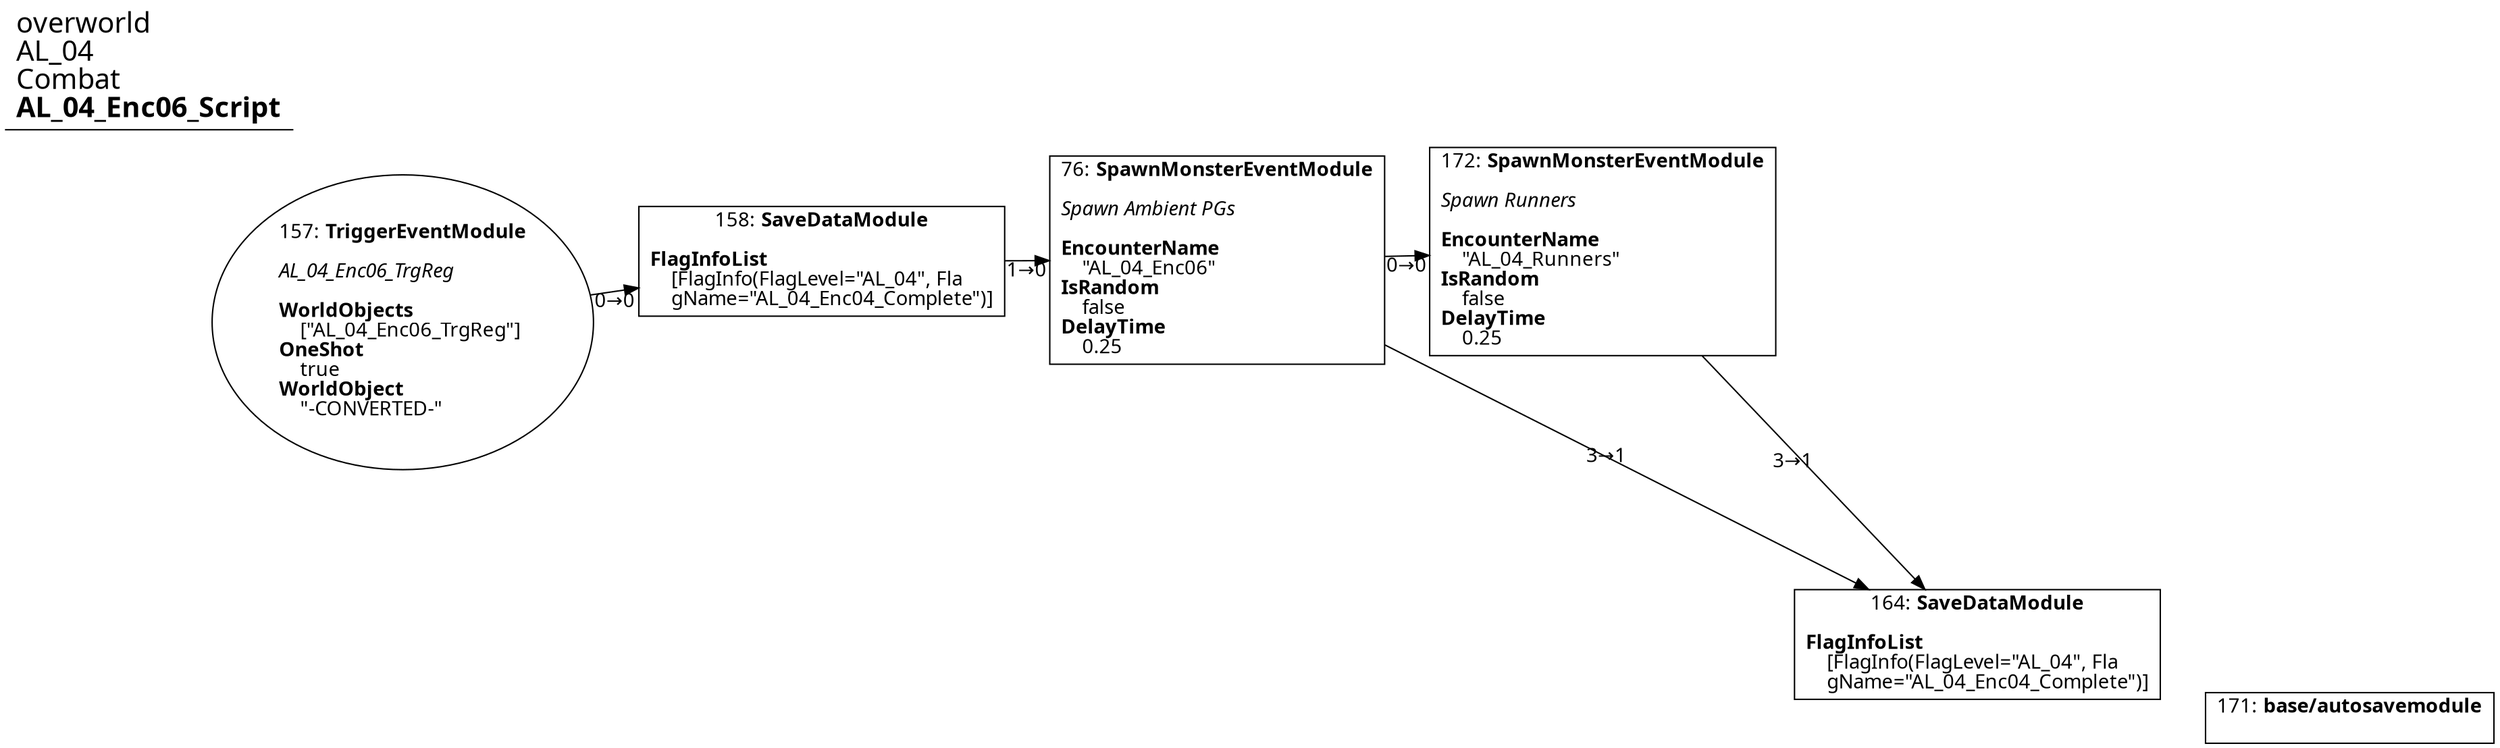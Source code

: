 digraph {
    layout = fdp;
    overlap = prism;
    sep = "+16";
    splines = spline;

    node [ shape = box ];

    graph [ fontname = "Segoe UI" ];
    node [ fontname = "Segoe UI" ];
    edge [ fontname = "Segoe UI" ];

    76 [ label = <76: <b>SpawnMonsterEventModule</b><br/><br/><i>Spawn Ambient PGs<br align="left"/></i><br align="left"/><b>EncounterName</b><br align="left"/>    &quot;AL_04_Enc06&quot;<br align="left"/><b>IsRandom</b><br align="left"/>    false<br align="left"/><b>DelayTime</b><br align="left"/>    0.25<br align="left"/>> ];
    76 [ pos = "0.326,-0.24200001!" ];
    76 -> 164 [ label = "3→1" ];
    76 -> 172 [ label = "0→0" ];

    157 [ label = <157: <b>TriggerEventModule</b><br/><br/><i>AL_04_Enc06_TrgReg<br align="left"/></i><br align="left"/><b>WorldObjects</b><br align="left"/>    [&quot;AL_04_Enc06_TrgReg&quot;]<br align="left"/><b>OneShot</b><br align="left"/>    true<br align="left"/><b>WorldObject</b><br align="left"/>    &quot;-CONVERTED-&quot;<br align="left"/>> ];
    157 [ shape = oval ]
    157 [ pos = "-0.19800001,-0.21900001!" ];
    157 -> 158 [ label = "0→0" ];

    158 [ label = <158: <b>SaveDataModule</b><br/><br/><b>FlagInfoList</b><br align="left"/>    [FlagInfo(FlagLevel=&quot;AL_04&quot;, Fla<br align="left"/>    gName=&quot;AL_04_Enc04_Complete&quot;)]<br align="left"/>> ];
    158 [ pos = "0.078,-0.21900001!" ];
    158 -> 76 [ label = "1→0" ];

    164 [ label = <164: <b>SaveDataModule</b><br/><br/><b>FlagInfoList</b><br align="left"/>    [FlagInfo(FlagLevel=&quot;AL_04&quot;, Fla<br align="left"/>    gName=&quot;AL_04_Enc04_Complete&quot;)]<br align="left"/>> ];
    164 [ pos = "0.97700006,-0.518!" ];

    171 [ label = <171: <b>base/autosavemodule</b><br/><br/>> ];
    171 [ pos = "1.2110001,-0.564!" ];

    172 [ label = <172: <b>SpawnMonsterEventModule</b><br/><br/><i>Spawn Runners<br align="left"/></i><br align="left"/><b>EncounterName</b><br align="left"/>    &quot;AL_04_Runners&quot;<br align="left"/><b>IsRandom</b><br align="left"/>    false<br align="left"/><b>DelayTime</b><br align="left"/>    0.25<br align="left"/>> ];
    172 [ pos = "0.67200005,-0.24200001!" ];
    172 -> 164 [ label = "3→1" ];

    title [ pos = "-0.19900002,-0.21800001!" ];
    title [ shape = underline ];
    title [ label = <<font point-size="20">overworld<br align="left"/>AL_04<br align="left"/>Combat<br align="left"/><b>AL_04_Enc06_Script</b><br align="left"/></font>> ];
}

